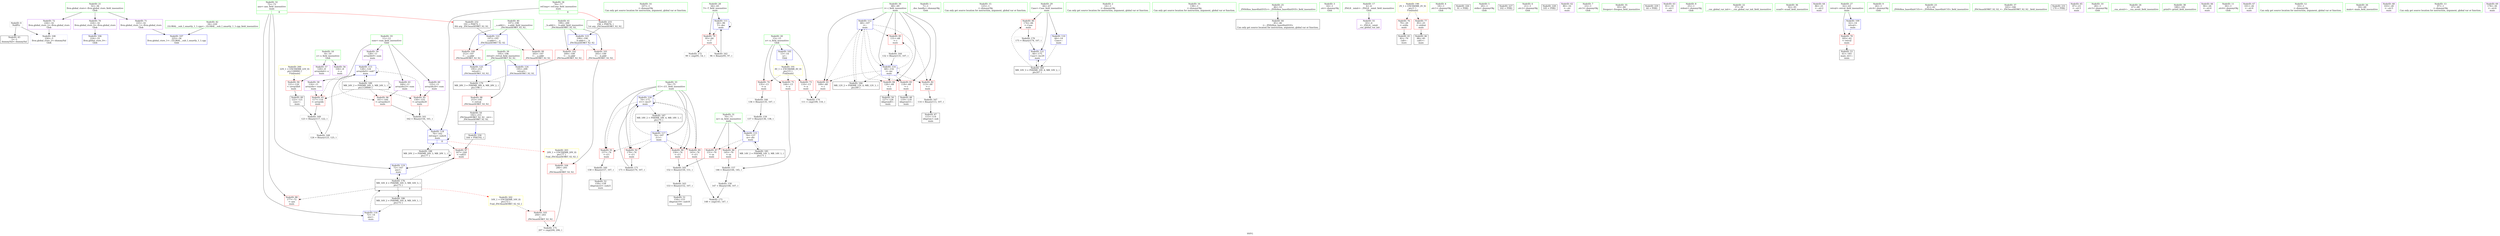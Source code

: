 digraph "SVFG" {
	label="SVFG";

	Node0x55fed4b51990 [shape=record,color=grey,label="{NodeID: 0\nNullPtr}"];
	Node0x55fed4b51990 -> Node0x55fed4b69cc0[style=solid];
	Node0x55fed4b51990 -> Node0x55fed4b6ab80[style=solid];
	Node0x55fed4b6a200 [shape=record,color=red,label="{NodeID: 97\n167\<--164\n\<--call25\nmain\n}"];
	Node0x55fed4b6a200 -> Node0x55fed4b6fc80[style=solid];
	Node0x55fed4b681d0 [shape=record,color=green,label="{NodeID: 14\n107\<--1\n\<--dummyObj\nCan only get source location for instruction, argument, global var or function.}"];
	Node0x55fed4b6ae20 [shape=record,color=blue,label="{NodeID: 111\n64\<--96\nT\<--dec\nmain\n}"];
	Node0x55fed4b6ae20 -> Node0x55fed4b6cb10[style=dashed];
	Node0x55fed4b6ae20 -> Node0x55fed4b6ae20[style=dashed];
	Node0x55fed4b68fa0 [shape=record,color=green,label="{NodeID: 28\n64\<--65\nT\<--T_field_insensitive\nmain\n}"];
	Node0x55fed4b68fa0 -> Node0x55fed4b6cb10[style=solid];
	Node0x55fed4b68fa0 -> Node0x55fed4b6ae20[style=solid];
	Node0x55fed4b70160 [shape=record,color=blue,label="{NodeID: 125\n195\<--212\nretval\<--\n_ZSt3maxIiERKT_S2_S2_\n}"];
	Node0x55fed4b70160 -> Node0x55fed4b79e30[style=dashed];
	Node0x55fed4b69bc0 [shape=record,color=green,label="{NodeID: 42\n34\<--220\n_GLOBAL__sub_I_smartly_1_1.cpp\<--_GLOBAL__sub_I_smartly_1_1.cpp_field_insensitive\n}"];
	Node0x55fed4b69bc0 -> Node0x55fed4b6aa80[style=solid];
	Node0x55fed4b6b7d0 [shape=record,color=purple,label="{NodeID: 56\n104\<--8\n\<--s\nmain\n}"];
	Node0x55fed4b6c330 [shape=record,color=purple,label="{NodeID: 70\n224\<--32\nllvm.global_ctors_0\<--llvm.global_ctors\nGlob }"];
	Node0x55fed4b6c330 -> Node0x55fed4b6a980[style=solid];
	Node0x55fed4b72d40 [shape=record,color=grey,label="{NodeID: 167\n114 = Binary(113, 107, )\n}"];
	Node0x55fed4b72d40 -> Node0x55fed4b6a060[style=solid];
	Node0x55fed4b6cf20 [shape=record,color=red,label="{NodeID: 84\n126\<--68\n\<--i\nmain\n}"];
	Node0x55fed4b6cf20 -> Node0x55fed4b6b2f0[style=solid];
	Node0x55fed4b67230 [shape=record,color=green,label="{NodeID: 1\n7\<--1\n__dso_handle\<--dummyObj\nGlob }"];
	Node0x55fed4b6a2d0 [shape=record,color=red,label="{NodeID: 98\n215\<--195\n\<--retval\n_ZSt3maxIiERKT_S2_S2_\n}"];
	Node0x55fed4b6a2d0 -> Node0x55fed4b6b630[style=solid];
	Node0x55fed4b682d0 [shape=record,color=green,label="{NodeID: 15\n125\<--1\n\<--dummyObj\nCan only get source location for instruction, argument, global var or function.}"];
	Node0x55fed4b6aef0 [shape=record,color=blue,label="{NodeID: 112\n68\<--107\ni\<--\nmain\n}"];
	Node0x55fed4b6aef0 -> Node0x55fed4b6ccb0[style=dashed];
	Node0x55fed4b6aef0 -> Node0x55fed4b6cd80[style=dashed];
	Node0x55fed4b6aef0 -> Node0x55fed4b6ce50[style=dashed];
	Node0x55fed4b6aef0 -> Node0x55fed4b6cf20[style=dashed];
	Node0x55fed4b6aef0 -> Node0x55fed4b6cff0[style=dashed];
	Node0x55fed4b6aef0 -> Node0x55fed4b6b090[style=dashed];
	Node0x55fed4b6aef0 -> Node0x55fed4b7b730[style=dashed];
	Node0x55fed4b69070 [shape=record,color=green,label="{NodeID: 29\n66\<--67\nCase\<--Case_field_insensitive\nmain\n}"];
	Node0x55fed4b69070 -> Node0x55fed4b6cbe0[style=solid];
	Node0x55fed4b69070 -> Node0x55fed4b6ad50[style=solid];
	Node0x55fed4b69070 -> Node0x55fed4b6fe20[style=solid];
	Node0x55fed4b69cc0 [shape=record,color=black,label="{NodeID: 43\n2\<--3\ndummyVal\<--dummyVal\n}"];
	Node0x55fed4b6b8a0 [shape=record,color=purple,label="{NodeID: 57\n120\<--8\narrayidx6\<--s\nmain\n}"];
	Node0x55fed4b6b8a0 -> Node0x55fed4b6d740[style=solid];
	Node0x55fed4b6c430 [shape=record,color=purple,label="{NodeID: 71\n225\<--32\nllvm.global_ctors_1\<--llvm.global_ctors\nGlob }"];
	Node0x55fed4b6c430 -> Node0x55fed4b6aa80[style=solid];
	Node0x55fed4b72ec0 [shape=record,color=grey,label="{NodeID: 168\n124 = Binary(123, 125, )\n}"];
	Node0x55fed4b72ec0 -> Node0x55fed4b6afc0[style=solid];
	Node0x55fed4b6cff0 [shape=record,color=red,label="{NodeID: 85\n131\<--68\n\<--i\nmain\n}"];
	Node0x55fed4b6cff0 -> Node0x55fed4b728c0[style=solid];
	Node0x55fed4b672c0 [shape=record,color=green,label="{NodeID: 2\n14\<--1\n\<--dummyObj\nCan only get source location for instruction, argument, global var or function.}"];
	Node0x55fed4b6a3a0 [shape=record,color=red,label="{NodeID: 99\n203\<--197\n\<--__a.addr\n_ZSt3maxIiERKT_S2_S2_\n}"];
	Node0x55fed4b6a3a0 -> Node0x55fed4b6a6e0[style=solid];
	Node0x55fed4b683d0 [shape=record,color=green,label="{NodeID: 16\n138\<--1\n\<--dummyObj\nCan only get source location for instruction, argument, global var or function.}"];
	Node0x55fed4b6afc0 [shape=record,color=blue,label="{NodeID: 113\n128\<--124\narrayidx9\<--sub7\nmain\n}"];
	Node0x55fed4b6afc0 -> Node0x55fed4b6d670[style=dashed];
	Node0x55fed4b6afc0 -> Node0x55fed4b6d810[style=dashed];
	Node0x55fed4b6afc0 -> Node0x55fed4b6a130[style=dashed];
	Node0x55fed4b6afc0 -> Node0x55fed4b6afc0[style=dashed];
	Node0x55fed4b6afc0 -> Node0x55fed4b7d030[style=dashed];
	Node0x55fed4b69140 [shape=record,color=green,label="{NodeID: 30\n68\<--69\ni\<--i_field_insensitive\nmain\n}"];
	Node0x55fed4b69140 -> Node0x55fed4b6ccb0[style=solid];
	Node0x55fed4b69140 -> Node0x55fed4b6cd80[style=solid];
	Node0x55fed4b69140 -> Node0x55fed4b6ce50[style=solid];
	Node0x55fed4b69140 -> Node0x55fed4b6cf20[style=solid];
	Node0x55fed4b69140 -> Node0x55fed4b6cff0[style=solid];
	Node0x55fed4b69140 -> Node0x55fed4b6aef0[style=solid];
	Node0x55fed4b69140 -> Node0x55fed4b6b090[style=solid];
	Node0x55fed4b69dc0 [shape=record,color=black,label="{NodeID: 44\n45\<--46\n\<--_ZNSt8ios_base4InitD1Ev\nCan only get source location for instruction, argument, global var or function.}"];
	Node0x55fed4b6b970 [shape=record,color=purple,label="{NodeID: 58\n116\<--11\narrayidx\<--sum\nmain\n}"];
	Node0x55fed4b6b970 -> Node0x55fed4b6d670[style=solid];
	Node0x55fed4b6c530 [shape=record,color=purple,label="{NodeID: 72\n226\<--32\nllvm.global_ctors_2\<--llvm.global_ctors\nGlob }"];
	Node0x55fed4b6c530 -> Node0x55fed4b6ab80[style=solid];
	Node0x55fed4b73040 [shape=record,color=grey,label="{NodeID: 169\n123 = Binary(117, 122, )\n}"];
	Node0x55fed4b73040 -> Node0x55fed4b72ec0[style=solid];
	Node0x55fed4b6d0c0 [shape=record,color=red,label="{NodeID: 86\n145\<--70\n\<--m\nmain\n}"];
	Node0x55fed4b6d0c0 -> Node0x55fed4b71e40[style=solid];
	Node0x55fed4b67350 [shape=record,color=green,label="{NodeID: 3\n16\<--1\n.str\<--dummyObj\nGlob }"];
	Node0x55fed4b7b230 [shape=record,color=black,label="{NodeID: 183\nMR_10V_3 = PHI(MR_10V_4, MR_10V_2, )\npts\{67 \}\n}"];
	Node0x55fed4b7b230 -> Node0x55fed4b6cbe0[style=dashed];
	Node0x55fed4b7b230 -> Node0x55fed4b6fe20[style=dashed];
	Node0x55fed4b6a470 [shape=record,color=red,label="{NodeID: 100\n212\<--197\n\<--__a.addr\n_ZSt3maxIiERKT_S2_S2_\n}"];
	Node0x55fed4b6a470 -> Node0x55fed4b70160[style=solid];
	Node0x55fed4b684d0 [shape=record,color=green,label="{NodeID: 17\n4\<--6\n_ZStL8__ioinit\<--_ZStL8__ioinit_field_insensitive\nGlob }"];
	Node0x55fed4b684d0 -> Node0x55fed4b6b700[style=solid];
	Node0x55fed4b6b090 [shape=record,color=blue,label="{NodeID: 114\n68\<--132\ni\<--inc\nmain\n}"];
	Node0x55fed4b6b090 -> Node0x55fed4b6ccb0[style=dashed];
	Node0x55fed4b6b090 -> Node0x55fed4b6cd80[style=dashed];
	Node0x55fed4b6b090 -> Node0x55fed4b6ce50[style=dashed];
	Node0x55fed4b6b090 -> Node0x55fed4b6cf20[style=dashed];
	Node0x55fed4b6b090 -> Node0x55fed4b6cff0[style=dashed];
	Node0x55fed4b6b090 -> Node0x55fed4b6b090[style=dashed];
	Node0x55fed4b6b090 -> Node0x55fed4b7b730[style=dashed];
	Node0x55fed4b69210 [shape=record,color=green,label="{NodeID: 31\n70\<--71\nm\<--m_field_insensitive\nmain\n}"];
	Node0x55fed4b69210 -> Node0x55fed4b6d0c0[style=solid];
	Node0x55fed4b69210 -> Node0x55fed4b6d190[style=solid];
	Node0x55fed4b69210 -> Node0x55fed4b6f940[style=solid];
	Node0x55fed4b69ec0 [shape=record,color=black,label="{NodeID: 45\n82\<--79\ncall\<--\nmain\n}"];
	Node0x55fed4b6ba40 [shape=record,color=purple,label="{NodeID: 59\n128\<--11\narrayidx9\<--sum\nmain\n}"];
	Node0x55fed4b6ba40 -> Node0x55fed4b6afc0[style=solid];
	Node0x55fed4b6c630 [shape=record,color=red,label="{NodeID: 73\n110\<--13\n\<--n\nmain\n}"];
	Node0x55fed4b6c630 -> Node0x55fed4b737c0[style=solid];
	Node0x55fed4b731c0 [shape=record,color=grey,label="{NodeID: 170\n175 = Binary(174, 107, )\n}"];
	Node0x55fed4b731c0 -> Node0x55fed4b6fe20[style=solid];
	Node0x55fed4b6d190 [shape=record,color=red,label="{NodeID: 87\n151\<--70\n\<--m\nmain\n}"];
	Node0x55fed4b6d190 -> Node0x55fed4b72a40[style=solid];
	Node0x55fed4b673e0 [shape=record,color=green,label="{NodeID: 4\n18\<--1\n.str.1\<--dummyObj\nGlob }"];
	Node0x55fed4b7b730 [shape=record,color=black,label="{NodeID: 184\nMR_12V_2 = PHI(MR_12V_4, MR_12V_1, )\npts\{69 \}\n}"];
	Node0x55fed4b7b730 -> Node0x55fed4b6aef0[style=dashed];
	Node0x55fed4b6a540 [shape=record,color=red,label="{NodeID: 101\n205\<--199\n\<--__b.addr\n_ZSt3maxIiERKT_S2_S2_\n}"];
	Node0x55fed4b6a540 -> Node0x55fed4b6a7b0[style=solid];
	Node0x55fed4b685d0 [shape=record,color=green,label="{NodeID: 18\n8\<--10\ns\<--s_field_insensitive\nGlob }"];
	Node0x55fed4b685d0 -> Node0x55fed4b6b7d0[style=solid];
	Node0x55fed4b685d0 -> Node0x55fed4b6b8a0[style=solid];
	Node0x55fed4b6f940 [shape=record,color=blue,label="{NodeID: 115\n70\<--137\nm\<--div\nmain\n}"];
	Node0x55fed4b6f940 -> Node0x55fed4b6d0c0[style=dashed];
	Node0x55fed4b6f940 -> Node0x55fed4b6d190[style=dashed];
	Node0x55fed4b6f940 -> Node0x55fed4b7bc30[style=dashed];
	Node0x55fed4b692e0 [shape=record,color=green,label="{NodeID: 32\n72\<--73\nans\<--ans_field_insensitive\nmain\n|{|<s3>8}}"];
	Node0x55fed4b692e0 -> Node0x55fed4b6d260[style=solid];
	Node0x55fed4b692e0 -> Node0x55fed4b6fa10[style=solid];
	Node0x55fed4b692e0 -> Node0x55fed4b6fc80[style=solid];
	Node0x55fed4b692e0:s3 -> Node0x55fed4b8ac00[style=solid,color=red];
	Node0x55fed4b69f90 [shape=record,color=black,label="{NodeID: 46\n88\<--85\ncall1\<--\nmain\n}"];
	Node0x55fed494f5c0 [shape=record,color=black,label="{NodeID: 226\n91 = PHI()\n}"];
	Node0x55fed4b6bb10 [shape=record,color=purple,label="{NodeID: 60\n155\<--11\narrayidx20\<--sum\nmain\n}"];
	Node0x55fed4b6bb10 -> Node0x55fed4b6d810[style=solid];
	Node0x55fed4b71e40 [shape=record,color=grey,label="{NodeID: 157\n146 = Binary(144, 145, )\n}"];
	Node0x55fed4b71e40 -> Node0x55fed4b71fc0[style=solid];
	Node0x55fed4b6c700 [shape=record,color=red,label="{NodeID: 74\n135\<--13\n\<--n\nmain\n}"];
	Node0x55fed4b6c700 -> Node0x55fed4b72bc0[style=solid];
	Node0x55fed4b73340 [shape=record,color=grey,label="{NodeID: 171\n171 = Binary(170, 107, )\n}"];
	Node0x55fed4b73340 -> Node0x55fed4b6fd50[style=solid];
	Node0x55fed4b6d260 [shape=record,color=red,label="{NodeID: 88\n177\<--72\n\<--ans\nmain\n}"];
	Node0x55fed4b67c20 [shape=record,color=green,label="{NodeID: 5\n20\<--1\nstdin\<--dummyObj\nGlob }"];
	Node0x55fed4b7bc30 [shape=record,color=black,label="{NodeID: 185\nMR_14V_2 = PHI(MR_14V_3, MR_14V_1, )\npts\{71 \}\n}"];
	Node0x55fed4b7bc30 -> Node0x55fed4b6f940[style=dashed];
	Node0x55fed4b6a610 [shape=record,color=red,label="{NodeID: 102\n209\<--199\n\<--__b.addr\n_ZSt3maxIiERKT_S2_S2_\n}"];
	Node0x55fed4b6a610 -> Node0x55fed4b70090[style=solid];
	Node0x55fed4b686d0 [shape=record,color=green,label="{NodeID: 19\n11\<--12\nsum\<--sum_field_insensitive\nGlob }"];
	Node0x55fed4b686d0 -> Node0x55fed4b6b970[style=solid];
	Node0x55fed4b686d0 -> Node0x55fed4b6ba40[style=solid];
	Node0x55fed4b686d0 -> Node0x55fed4b6bb10[style=solid];
	Node0x55fed4b686d0 -> Node0x55fed4b6bbe0[style=solid];
	Node0x55fed4b6fa10 [shape=record,color=blue,label="{NodeID: 116\n72\<--14\nans\<--\nmain\n}"];
	Node0x55fed4b6fa10 -> Node0x55fed4b78f30[style=dashed];
	Node0x55fed4b693b0 [shape=record,color=green,label="{NodeID: 33\n74\<--75\ni11\<--i11_field_insensitive\nmain\n}"];
	Node0x55fed4b693b0 -> Node0x55fed4b6d330[style=solid];
	Node0x55fed4b693b0 -> Node0x55fed4b6d400[style=solid];
	Node0x55fed4b693b0 -> Node0x55fed4b6d4d0[style=solid];
	Node0x55fed4b693b0 -> Node0x55fed4b6d5a0[style=solid];
	Node0x55fed4b693b0 -> Node0x55fed4b6fae0[style=solid];
	Node0x55fed4b693b0 -> Node0x55fed4b6fd50[style=solid];
	Node0x55fed4b6a060 [shape=record,color=black,label="{NodeID: 47\n115\<--114\nidxprom\<--sub\nmain\n}"];
	Node0x55fed4b8a640 [shape=record,color=black,label="{NodeID: 227\n102 = PHI()\n}"];
	Node0x55fed4b6bbe0 [shape=record,color=purple,label="{NodeID: 61\n160\<--11\narrayidx23\<--sum\nmain\n}"];
	Node0x55fed4b6bbe0 -> Node0x55fed4b6a130[style=solid];
	Node0x55fed4b71fc0 [shape=record,color=grey,label="{NodeID: 158\n147 = Binary(146, 107, )\n}"];
	Node0x55fed4b71fc0 -> Node0x55fed4b73640[style=solid];
	Node0x55fed4b6c7d0 [shape=record,color=red,label="{NodeID: 75\n144\<--13\n\<--n\nmain\n}"];
	Node0x55fed4b6c7d0 -> Node0x55fed4b71e40[style=solid];
	Node0x55fed4b734c0 [shape=record,color=grey,label="{NodeID: 172\n99 = cmp(95, 14, )\n}"];
	Node0x55fed4b6d330 [shape=record,color=red,label="{NodeID: 89\n143\<--74\n\<--i11\nmain\n}"];
	Node0x55fed4b6d330 -> Node0x55fed4b73640[style=solid];
	Node0x55fed4b67cb0 [shape=record,color=green,label="{NodeID: 6\n21\<--1\n.str.2\<--dummyObj\nGlob }"];
	Node0x55fed4b7c130 [shape=record,color=black,label="{NodeID: 186\nMR_16V_2 = PHI(MR_16V_4, MR_16V_1, )\npts\{73 \}\n}"];
	Node0x55fed4b7c130 -> Node0x55fed4b6fa10[style=dashed];
	Node0x55fed4b6a6e0 [shape=record,color=red,label="{NodeID: 103\n204\<--203\n\<--\n_ZSt3maxIiERKT_S2_S2_\n}"];
	Node0x55fed4b6a6e0 -> Node0x55fed4b73940[style=solid];
	Node0x55fed4b687d0 [shape=record,color=green,label="{NodeID: 20\n13\<--15\nn\<--n_field_insensitive\nGlob }"];
	Node0x55fed4b687d0 -> Node0x55fed4b6c630[style=solid];
	Node0x55fed4b687d0 -> Node0x55fed4b6c700[style=solid];
	Node0x55fed4b687d0 -> Node0x55fed4b6c7d0[style=solid];
	Node0x55fed4b687d0 -> Node0x55fed4b6a880[style=solid];
	Node0x55fed4b6dfe0 [shape=record,color=yellow,style=double,label="{NodeID: 200\n22V_1 = ENCHI(MR_22V_0)\npts\{100000 \}\nFun[main]}"];
	Node0x55fed4b6dfe0 -> Node0x55fed4b6d740[style=dashed];
	Node0x55fed4b6fae0 [shape=record,color=blue,label="{NodeID: 117\n74\<--107\ni11\<--\nmain\n}"];
	Node0x55fed4b6fae0 -> Node0x55fed4b6d330[style=dashed];
	Node0x55fed4b6fae0 -> Node0x55fed4b6d400[style=dashed];
	Node0x55fed4b6fae0 -> Node0x55fed4b6d4d0[style=dashed];
	Node0x55fed4b6fae0 -> Node0x55fed4b6d5a0[style=dashed];
	Node0x55fed4b6fae0 -> Node0x55fed4b6fd50[style=dashed];
	Node0x55fed4b6fae0 -> Node0x55fed4b7c630[style=dashed];
	Node0x55fed4b69480 [shape=record,color=green,label="{NodeID: 34\n76\<--77\nref.tmp\<--ref.tmp_field_insensitive\nmain\n|{|<s1>8}}"];
	Node0x55fed4b69480 -> Node0x55fed4b6fbb0[style=solid];
	Node0x55fed4b69480:s1 -> Node0x55fed4b8ad30[style=solid,color=red];
	Node0x55fed4b6b150 [shape=record,color=black,label="{NodeID: 48\n119\<--118\nidxprom5\<--\nmain\n}"];
	Node0x55fed4b8a740 [shape=record,color=black,label="{NodeID: 228\n105 = PHI()\n}"];
	Node0x55fed4b6bcb0 [shape=record,color=purple,label="{NodeID: 62\n80\<--16\n\<--.str\nmain\n}"];
	Node0x55fed4b72140 [shape=record,color=grey,label="{NodeID: 159\n137 = Binary(136, 138, )\n}"];
	Node0x55fed4b72140 -> Node0x55fed4b6f940[style=solid];
	Node0x55fed4b6c8a0 [shape=record,color=red,label="{NodeID: 76\n79\<--20\n\<--stdin\nmain\n}"];
	Node0x55fed4b6c8a0 -> Node0x55fed4b69ec0[style=solid];
	Node0x55fed4b73640 [shape=record,color=grey,label="{NodeID: 173\n148 = cmp(143, 147, )\n}"];
	Node0x55fed4b6d400 [shape=record,color=red,label="{NodeID: 90\n150\<--74\n\<--i11\nmain\n}"];
	Node0x55fed4b6d400 -> Node0x55fed4b72a40[style=solid];
	Node0x55fed4b67d40 [shape=record,color=green,label="{NodeID: 7\n23\<--1\n.str.3\<--dummyObj\nGlob }"];
	Node0x55fed4b7c630 [shape=record,color=black,label="{NodeID: 187\nMR_18V_2 = PHI(MR_18V_4, MR_18V_1, )\npts\{75 \}\n}"];
	Node0x55fed4b7c630 -> Node0x55fed4b6fae0[style=dashed];
	Node0x55fed4b6a7b0 [shape=record,color=red,label="{NodeID: 104\n206\<--205\n\<--\n_ZSt3maxIiERKT_S2_S2_\n}"];
	Node0x55fed4b6a7b0 -> Node0x55fed4b73940[style=solid];
	Node0x55fed4b688d0 [shape=record,color=green,label="{NodeID: 21\n32\<--36\nllvm.global_ctors\<--llvm.global_ctors_field_insensitive\nGlob }"];
	Node0x55fed4b688d0 -> Node0x55fed4b6c330[style=solid];
	Node0x55fed4b688d0 -> Node0x55fed4b6c430[style=solid];
	Node0x55fed4b688d0 -> Node0x55fed4b6c530[style=solid];
	Node0x55fed4b6fbb0 [shape=record,color=blue,label="{NodeID: 118\n76\<--162\nref.tmp\<--sub24\nmain\n|{|<s3>8}}"];
	Node0x55fed4b6fbb0 -> Node0x55fed4b6a200[style=dashed];
	Node0x55fed4b6fbb0 -> Node0x55fed4b6fbb0[style=dashed];
	Node0x55fed4b6fbb0 -> Node0x55fed4b7cb30[style=dashed];
	Node0x55fed4b6fbb0:s3 -> Node0x55fed4b6e2b0[style=dashed,color=red];
	Node0x55fed4b69550 [shape=record,color=green,label="{NodeID: 35\n83\<--84\nfreopen\<--freopen_field_insensitive\n}"];
	Node0x55fed4b6b220 [shape=record,color=black,label="{NodeID: 49\n122\<--121\nconv\<--\nmain\n}"];
	Node0x55fed4b6b220 -> Node0x55fed4b73040[style=solid];
	Node0x55fed4b8a840 [shape=record,color=black,label="{NodeID: 229\n44 = PHI()\n}"];
	Node0x55fed4b6bd80 [shape=record,color=purple,label="{NodeID: 63\n81\<--18\n\<--.str.1\nmain\n}"];
	Node0x55fed4b722c0 [shape=record,color=grey,label="{NodeID: 160\n158 = Binary(157, 107, )\n}"];
	Node0x55fed4b722c0 -> Node0x55fed4b6b490[style=solid];
	Node0x55fed4b6c970 [shape=record,color=red,label="{NodeID: 77\n85\<--25\n\<--stdout\nmain\n}"];
	Node0x55fed4b6c970 -> Node0x55fed4b69f90[style=solid];
	Node0x55fed4b737c0 [shape=record,color=grey,label="{NodeID: 174\n111 = cmp(109, 110, )\n}"];
	Node0x55fed4b6d4d0 [shape=record,color=red,label="{NodeID: 91\n157\<--74\n\<--i11\nmain\n}"];
	Node0x55fed4b6d4d0 -> Node0x55fed4b722c0[style=solid];
	Node0x55fed4b67dd0 [shape=record,color=green,label="{NodeID: 8\n25\<--1\nstdout\<--dummyObj\nGlob }"];
	Node0x55fed4b7cb30 [shape=record,color=black,label="{NodeID: 188\nMR_20V_2 = PHI(MR_20V_3, MR_20V_1, )\npts\{77 \}\n}"];
	Node0x55fed4b7cb30 -> Node0x55fed4b6fbb0[style=dashed];
	Node0x55fed4b7cb30 -> Node0x55fed4b7cb30[style=dashed];
	Node0x55fed4b6a880 [shape=record,color=blue,label="{NodeID: 105\n13\<--14\nn\<--\nGlob }"];
	Node0x55fed4b6a880 -> Node0x55fed4b7e050[style=dashed];
	Node0x55fed4b689d0 [shape=record,color=green,label="{NodeID: 22\n37\<--38\n__cxx_global_var_init\<--__cxx_global_var_init_field_insensitive\n}"];
	Node0x55fed4b6e1a0 [shape=record,color=yellow,style=double,label="{NodeID: 202\n16V_1 = ENCHI(MR_16V_0)\npts\{73 \}\nFun[_ZSt3maxIiERKT_S2_S2_]}"];
	Node0x55fed4b6e1a0 -> Node0x55fed4b6a6e0[style=dashed];
	Node0x55fed4b6fc80 [shape=record,color=blue,label="{NodeID: 119\n72\<--167\nans\<--\nmain\n}"];
	Node0x55fed4b6fc80 -> Node0x55fed4b78f30[style=dashed];
	Node0x55fed4b69650 [shape=record,color=green,label="{NodeID: 36\n92\<--93\nscanf\<--scanf_field_insensitive\n}"];
	Node0x55fed4b6b2f0 [shape=record,color=black,label="{NodeID: 50\n127\<--126\nidxprom8\<--\nmain\n}"];
	Node0x55fed4b8a940 [shape=record,color=black,label="{NodeID: 230\n164 = PHI(192, )\n}"];
	Node0x55fed4b8a940 -> Node0x55fed4b6a200[style=solid];
	Node0x55fed4b6be50 [shape=record,color=purple,label="{NodeID: 64\n86\<--21\n\<--.str.2\nmain\n}"];
	Node0x55fed4b72440 [shape=record,color=grey,label="{NodeID: 161\n162 = Binary(156, 161, )\n}"];
	Node0x55fed4b72440 -> Node0x55fed4b6fbb0[style=solid];
	Node0x55fed4b6ca40 [shape=record,color=red,label="{NodeID: 78\n183\<--62\n\<--retval\nmain\n}"];
	Node0x55fed4b6ca40 -> Node0x55fed4b6b560[style=solid];
	Node0x55fed4b73940 [shape=record,color=grey,label="{NodeID: 175\n207 = cmp(204, 206, )\n}"];
	Node0x55fed4b6d5a0 [shape=record,color=red,label="{NodeID: 92\n170\<--74\n\<--i11\nmain\n}"];
	Node0x55fed4b6d5a0 -> Node0x55fed4b73340[style=solid];
	Node0x55fed4b67e60 [shape=record,color=green,label="{NodeID: 9\n26\<--1\n.str.4\<--dummyObj\nGlob }"];
	Node0x55fed4b7d030 [shape=record,color=black,label="{NodeID: 189\nMR_24V_2 = PHI(MR_24V_3, MR_24V_1, )\npts\{120000 \}\n}"];
	Node0x55fed4b7d030 -> Node0x55fed4b6d670[style=dashed];
	Node0x55fed4b7d030 -> Node0x55fed4b6d810[style=dashed];
	Node0x55fed4b7d030 -> Node0x55fed4b6a130[style=dashed];
	Node0x55fed4b7d030 -> Node0x55fed4b6afc0[style=dashed];
	Node0x55fed4b7d030 -> Node0x55fed4b7d030[style=dashed];
	Node0x55fed4b6a980 [shape=record,color=blue,label="{NodeID: 106\n224\<--33\nllvm.global_ctors_0\<--\nGlob }"];
	Node0x55fed4b68ad0 [shape=record,color=green,label="{NodeID: 23\n41\<--42\n_ZNSt8ios_base4InitC1Ev\<--_ZNSt8ios_base4InitC1Ev_field_insensitive\n}"];
	Node0x55fed4b6e2b0 [shape=record,color=yellow,style=double,label="{NodeID: 203\n20V_1 = ENCHI(MR_20V_0)\npts\{77 \}\nFun[_ZSt3maxIiERKT_S2_S2_]}"];
	Node0x55fed4b6e2b0 -> Node0x55fed4b6a7b0[style=dashed];
	Node0x55fed4b6fd50 [shape=record,color=blue,label="{NodeID: 120\n74\<--171\ni11\<--inc27\nmain\n}"];
	Node0x55fed4b6fd50 -> Node0x55fed4b6d330[style=dashed];
	Node0x55fed4b6fd50 -> Node0x55fed4b6d400[style=dashed];
	Node0x55fed4b6fd50 -> Node0x55fed4b6d4d0[style=dashed];
	Node0x55fed4b6fd50 -> Node0x55fed4b6d5a0[style=dashed];
	Node0x55fed4b6fd50 -> Node0x55fed4b6fd50[style=dashed];
	Node0x55fed4b6fd50 -> Node0x55fed4b7c630[style=dashed];
	Node0x55fed4b69750 [shape=record,color=green,label="{NodeID: 37\n165\<--166\n_ZSt3maxIiERKT_S2_S2_\<--_ZSt3maxIiERKT_S2_S2__field_insensitive\n}"];
	Node0x55fed4b6b3c0 [shape=record,color=black,label="{NodeID: 51\n154\<--153\nidxprom19\<--sub18\nmain\n}"];
	Node0x55fed4b8ab30 [shape=record,color=black,label="{NodeID: 231\n179 = PHI()\n}"];
	Node0x55fed4b6bf20 [shape=record,color=purple,label="{NodeID: 65\n87\<--23\n\<--.str.3\nmain\n}"];
	Node0x55fed4b725c0 [shape=record,color=grey,label="{NodeID: 162\n96 = Binary(95, 97, )\n}"];
	Node0x55fed4b725c0 -> Node0x55fed4b6ae20[style=solid];
	Node0x55fed4b6cb10 [shape=record,color=red,label="{NodeID: 79\n95\<--64\n\<--T\nmain\n}"];
	Node0x55fed4b6cb10 -> Node0x55fed4b725c0[style=solid];
	Node0x55fed4b6cb10 -> Node0x55fed4b734c0[style=solid];
	Node0x55fed4b78f30 [shape=record,color=black,label="{NodeID: 176\nMR_16V_4 = PHI(MR_16V_5, MR_16V_3, )\npts\{73 \}\n|{|<s4>8}}"];
	Node0x55fed4b78f30 -> Node0x55fed4b6d260[style=dashed];
	Node0x55fed4b78f30 -> Node0x55fed4b6a200[style=dashed];
	Node0x55fed4b78f30 -> Node0x55fed4b6fc80[style=dashed];
	Node0x55fed4b78f30 -> Node0x55fed4b7c130[style=dashed];
	Node0x55fed4b78f30:s4 -> Node0x55fed4b6e1a0[style=dashed,color=red];
	Node0x55fed4b6d670 [shape=record,color=red,label="{NodeID: 93\n117\<--116\n\<--arrayidx\nmain\n}"];
	Node0x55fed4b6d670 -> Node0x55fed4b73040[style=solid];
	Node0x55fed4b67ef0 [shape=record,color=green,label="{NodeID: 10\n28\<--1\n.str.5\<--dummyObj\nGlob }"];
	Node0x55fed4b7d530 [shape=record,color=yellow,style=double,label="{NodeID: 190\n2V_1 = ENCHI(MR_2V_0)\npts\{1 \}\nFun[main]}"];
	Node0x55fed4b7d530 -> Node0x55fed4b6c8a0[style=dashed];
	Node0x55fed4b7d530 -> Node0x55fed4b6c970[style=dashed];
	Node0x55fed4b6aa80 [shape=record,color=blue,label="{NodeID: 107\n225\<--34\nllvm.global_ctors_1\<--_GLOBAL__sub_I_smartly_1_1.cpp\nGlob }"];
	Node0x55fed4b68bd0 [shape=record,color=green,label="{NodeID: 24\n47\<--48\n__cxa_atexit\<--__cxa_atexit_field_insensitive\n}"];
	Node0x55fed4b6fe20 [shape=record,color=blue,label="{NodeID: 121\n66\<--175\nCase\<--inc29\nmain\n}"];
	Node0x55fed4b6fe20 -> Node0x55fed4b7b230[style=dashed];
	Node0x55fed4b69850 [shape=record,color=green,label="{NodeID: 38\n180\<--181\nprintf\<--printf_field_insensitive\n}"];
	Node0x55fed4b6b490 [shape=record,color=black,label="{NodeID: 52\n159\<--158\nidxprom22\<--sub21\nmain\n}"];
	Node0x55fed4b8ac00 [shape=record,color=black,label="{NodeID: 232\n193 = PHI(72, )\n0th arg _ZSt3maxIiERKT_S2_S2_ }"];
	Node0x55fed4b8ac00 -> Node0x55fed4b6fef0[style=solid];
	Node0x55fed4b6bff0 [shape=record,color=purple,label="{NodeID: 66\n90\<--26\n\<--.str.4\nmain\n}"];
	Node0x55fed4b72740 [shape=record,color=grey,label="{NodeID: 163\n153 = Binary(152, 107, )\n}"];
	Node0x55fed4b72740 -> Node0x55fed4b6b3c0[style=solid];
	Node0x55fed4b6cbe0 [shape=record,color=red,label="{NodeID: 80\n174\<--66\n\<--Case\nmain\n}"];
	Node0x55fed4b6cbe0 -> Node0x55fed4b731c0[style=solid];
	Node0x55fed4b6d740 [shape=record,color=red,label="{NodeID: 94\n121\<--120\n\<--arrayidx6\nmain\n}"];
	Node0x55fed4b6d740 -> Node0x55fed4b6b220[style=solid];
	Node0x55fed4b67f80 [shape=record,color=green,label="{NodeID: 11\n30\<--1\n.str.6\<--dummyObj\nGlob }"];
	Node0x55fed4b7e050 [shape=record,color=yellow,style=double,label="{NodeID: 191\n4V_1 = ENCHI(MR_4V_0)\npts\{15 \}\nFun[main]}"];
	Node0x55fed4b7e050 -> Node0x55fed4b6c630[style=dashed];
	Node0x55fed4b7e050 -> Node0x55fed4b6c700[style=dashed];
	Node0x55fed4b7e050 -> Node0x55fed4b6c7d0[style=dashed];
	Node0x55fed4b6ab80 [shape=record,color=blue, style = dotted,label="{NodeID: 108\n226\<--3\nllvm.global_ctors_2\<--dummyVal\nGlob }"];
	Node0x55fed4b68cd0 [shape=record,color=green,label="{NodeID: 25\n46\<--52\n_ZNSt8ios_base4InitD1Ev\<--_ZNSt8ios_base4InitD1Ev_field_insensitive\n}"];
	Node0x55fed4b68cd0 -> Node0x55fed4b69dc0[style=solid];
	Node0x55fed4b6fef0 [shape=record,color=blue,label="{NodeID: 122\n197\<--193\n__a.addr\<--__a\n_ZSt3maxIiERKT_S2_S2_\n}"];
	Node0x55fed4b6fef0 -> Node0x55fed4b6a3a0[style=dashed];
	Node0x55fed4b6fef0 -> Node0x55fed4b6a470[style=dashed];
	Node0x55fed4b69950 [shape=record,color=green,label="{NodeID: 39\n195\<--196\nretval\<--retval_field_insensitive\n_ZSt3maxIiERKT_S2_S2_\n}"];
	Node0x55fed4b69950 -> Node0x55fed4b6a2d0[style=solid];
	Node0x55fed4b69950 -> Node0x55fed4b70090[style=solid];
	Node0x55fed4b69950 -> Node0x55fed4b70160[style=solid];
	Node0x55fed4b6b560 [shape=record,color=black,label="{NodeID: 53\n61\<--183\nmain_ret\<--\nmain\n}"];
	Node0x55fed4b8ad30 [shape=record,color=black,label="{NodeID: 233\n194 = PHI(76, )\n1st arg _ZSt3maxIiERKT_S2_S2_ }"];
	Node0x55fed4b8ad30 -> Node0x55fed4b6ffc0[style=solid];
	Node0x55fed4b6c0c0 [shape=record,color=purple,label="{NodeID: 67\n101\<--26\n\<--.str.4\nmain\n}"];
	Node0x55fed4b728c0 [shape=record,color=grey,label="{NodeID: 164\n132 = Binary(131, 107, )\n}"];
	Node0x55fed4b728c0 -> Node0x55fed4b6b090[style=solid];
	Node0x55fed4b6ccb0 [shape=record,color=red,label="{NodeID: 81\n109\<--68\n\<--i\nmain\n}"];
	Node0x55fed4b6ccb0 -> Node0x55fed4b737c0[style=solid];
	Node0x55fed4b6d810 [shape=record,color=red,label="{NodeID: 95\n156\<--155\n\<--arrayidx20\nmain\n}"];
	Node0x55fed4b6d810 -> Node0x55fed4b72440[style=solid];
	Node0x55fed4b68010 [shape=record,color=green,label="{NodeID: 12\n33\<--1\n\<--dummyObj\nCan only get source location for instruction, argument, global var or function.}"];
	Node0x55fed4b6ac80 [shape=record,color=blue,label="{NodeID: 109\n62\<--14\nretval\<--\nmain\n}"];
	Node0x55fed4b6ac80 -> Node0x55fed4b6ca40[style=dashed];
	Node0x55fed4b68dd0 [shape=record,color=green,label="{NodeID: 26\n59\<--60\nmain\<--main_field_insensitive\n}"];
	Node0x55fed4b6ffc0 [shape=record,color=blue,label="{NodeID: 123\n199\<--194\n__b.addr\<--__b\n_ZSt3maxIiERKT_S2_S2_\n}"];
	Node0x55fed4b6ffc0 -> Node0x55fed4b6a540[style=dashed];
	Node0x55fed4b6ffc0 -> Node0x55fed4b6a610[style=dashed];
	Node0x55fed4b69a20 [shape=record,color=green,label="{NodeID: 40\n197\<--198\n__a.addr\<--__a.addr_field_insensitive\n_ZSt3maxIiERKT_S2_S2_\n}"];
	Node0x55fed4b69a20 -> Node0x55fed4b6a3a0[style=solid];
	Node0x55fed4b69a20 -> Node0x55fed4b6a470[style=solid];
	Node0x55fed4b69a20 -> Node0x55fed4b6fef0[style=solid];
	Node0x55fed4b6b630 [shape=record,color=black,label="{NodeID: 54\n192\<--215\n_ZSt3maxIiERKT_S2_S2__ret\<--\n_ZSt3maxIiERKT_S2_S2_\n|{<s0>8}}"];
	Node0x55fed4b6b630:s0 -> Node0x55fed4b8a940[style=solid,color=blue];
	Node0x55fed4b6c190 [shape=record,color=purple,label="{NodeID: 68\n103\<--28\n\<--.str.5\nmain\n}"];
	Node0x55fed4b72a40 [shape=record,color=grey,label="{NodeID: 165\n152 = Binary(150, 151, )\n}"];
	Node0x55fed4b72a40 -> Node0x55fed4b72740[style=solid];
	Node0x55fed4b6cd80 [shape=record,color=red,label="{NodeID: 82\n113\<--68\n\<--i\nmain\n}"];
	Node0x55fed4b6cd80 -> Node0x55fed4b72d40[style=solid];
	Node0x55fed4b79e30 [shape=record,color=black,label="{NodeID: 179\nMR_28V_3 = PHI(MR_28V_4, MR_28V_2, )\npts\{196 \}\n}"];
	Node0x55fed4b79e30 -> Node0x55fed4b6a2d0[style=dashed];
	Node0x55fed4b6a130 [shape=record,color=red,label="{NodeID: 96\n161\<--160\n\<--arrayidx23\nmain\n}"];
	Node0x55fed4b6a130 -> Node0x55fed4b72440[style=solid];
	Node0x55fed4b680d0 [shape=record,color=green,label="{NodeID: 13\n97\<--1\n\<--dummyObj\nCan only get source location for instruction, argument, global var or function.}"];
	Node0x55fed4b6ad50 [shape=record,color=blue,label="{NodeID: 110\n66\<--14\nCase\<--\nmain\n}"];
	Node0x55fed4b6ad50 -> Node0x55fed4b7b230[style=dashed];
	Node0x55fed4b68ed0 [shape=record,color=green,label="{NodeID: 27\n62\<--63\nretval\<--retval_field_insensitive\nmain\n}"];
	Node0x55fed4b68ed0 -> Node0x55fed4b6ca40[style=solid];
	Node0x55fed4b68ed0 -> Node0x55fed4b6ac80[style=solid];
	Node0x55fed4b70090 [shape=record,color=blue,label="{NodeID: 124\n195\<--209\nretval\<--\n_ZSt3maxIiERKT_S2_S2_\n}"];
	Node0x55fed4b70090 -> Node0x55fed4b79e30[style=dashed];
	Node0x55fed4b69af0 [shape=record,color=green,label="{NodeID: 41\n199\<--200\n__b.addr\<--__b.addr_field_insensitive\n_ZSt3maxIiERKT_S2_S2_\n}"];
	Node0x55fed4b69af0 -> Node0x55fed4b6a540[style=solid];
	Node0x55fed4b69af0 -> Node0x55fed4b6a610[style=solid];
	Node0x55fed4b69af0 -> Node0x55fed4b6ffc0[style=solid];
	Node0x55fed4b6b700 [shape=record,color=purple,label="{NodeID: 55\n43\<--4\n\<--_ZStL8__ioinit\n__cxx_global_var_init\n}"];
	Node0x55fed4b6c260 [shape=record,color=purple,label="{NodeID: 69\n178\<--30\n\<--.str.6\nmain\n}"];
	Node0x55fed4b72bc0 [shape=record,color=grey,label="{NodeID: 166\n136 = Binary(135, 107, )\n}"];
	Node0x55fed4b72bc0 -> Node0x55fed4b72140[style=solid];
	Node0x55fed4b6ce50 [shape=record,color=red,label="{NodeID: 83\n118\<--68\n\<--i\nmain\n}"];
	Node0x55fed4b6ce50 -> Node0x55fed4b6b150[style=solid];
}
